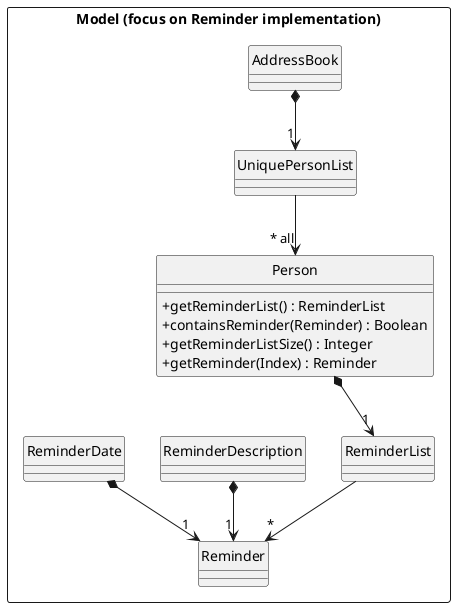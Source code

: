 @startuml
hide circle
skinparam classAttributeIconSize 0
Package "Model (focus on Reminder implementation)" <<Rectangle>>{

class AddressBook {
}

class Person {
+getReminderList() : ReminderList
+containsReminder(Reminder) : Boolean
+getReminderListSize() : Integer
+getReminder(Index) : Reminder
}

class ReminderList
class Reminder
class ReminderDescription
class ReminderDate
class UniquePersonList

}

AddressBook *--> "1" UniquePersonList
UniquePersonList --> "~* all" Person
Person *-down-> "1" ReminderList
ReminderList --> "*" Reminder
ReminderDescription *-down-> "1" Reminder
ReminderDate *-down-> "1" Reminder
@enduml
